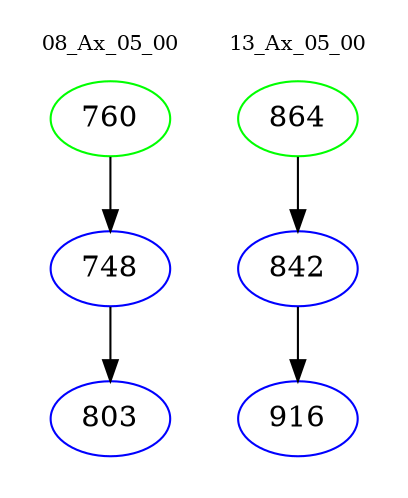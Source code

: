 digraph{
subgraph cluster_0 {
color = white
label = "08_Ax_05_00";
fontsize=10;
T0_760 [label="760", color="green"]
T0_760 -> T0_748 [color="black"]
T0_748 [label="748", color="blue"]
T0_748 -> T0_803 [color="black"]
T0_803 [label="803", color="blue"]
}
subgraph cluster_1 {
color = white
label = "13_Ax_05_00";
fontsize=10;
T1_864 [label="864", color="green"]
T1_864 -> T1_842 [color="black"]
T1_842 [label="842", color="blue"]
T1_842 -> T1_916 [color="black"]
T1_916 [label="916", color="blue"]
}
}

